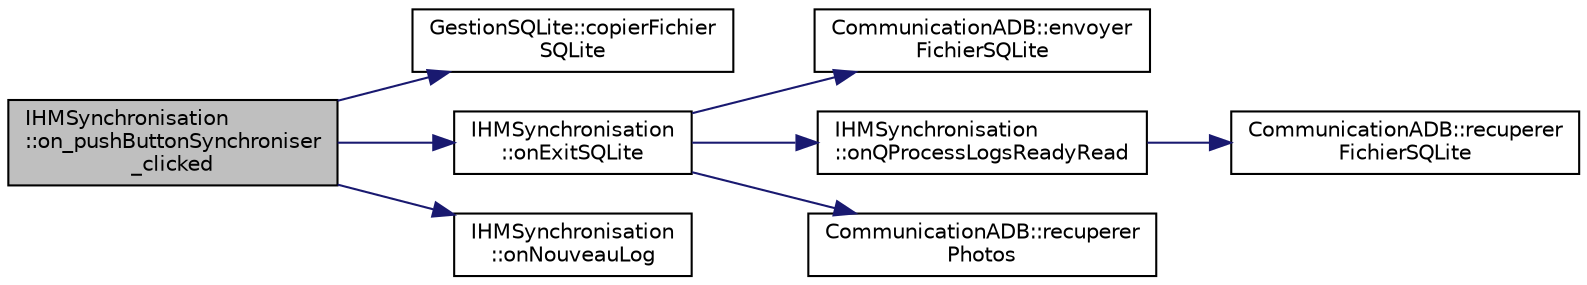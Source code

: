 digraph "IHMSynchronisation::on_pushButtonSynchroniser_clicked"
{
 // LATEX_PDF_SIZE
  edge [fontname="Helvetica",fontsize="10",labelfontname="Helvetica",labelfontsize="10"];
  node [fontname="Helvetica",fontsize="10",shape=record];
  rankdir="LR";
  Node1 [label="IHMSynchronisation\l::on_pushButtonSynchroniser\l_clicked",height=0.2,width=0.4,color="black", fillcolor="grey75", style="filled", fontcolor="black",tooltip="IHMSynchronisation::on_pushButtonSynchroniser_clicked Ce slot permet, quand le bouton de synchronisat..."];
  Node1 -> Node2 [color="midnightblue",fontsize="10",style="solid"];
  Node2 [label="GestionSQLite::copierFichier\lSQLite",height=0.2,width=0.4,color="black", fillcolor="white", style="filled",URL="$class_gestion_s_q_lite.html#adb9c73a81b525d91b8d027f9b260a4d4",tooltip="GestionSQLite::copierFichierSQLite Cette méthode permet de supprimer les fichiers issues d'une ancien..."];
  Node1 -> Node3 [color="midnightblue",fontsize="10",style="solid"];
  Node3 [label="IHMSynchronisation\l::onExitSQLite",height=0.2,width=0.4,color="black", fillcolor="white", style="filled",URL="$class_i_h_m_synchronisation.html#aea3f7929f2daaab84a9aed9a15656b0a",tooltip=" "];
  Node3 -> Node4 [color="midnightblue",fontsize="10",style="solid"];
  Node4 [label="CommunicationADB::envoyer\lFichierSQLite",height=0.2,width=0.4,color="black", fillcolor="white", style="filled",URL="$class_communication_a_d_b.html#ab98dd6902c91bf32ad823b27a70783b6",tooltip="CommunicationADB::envoyerFichierSQLite Cette méthode permet d'envoyer le fichier SQLite créé pour la ..."];
  Node3 -> Node5 [color="midnightblue",fontsize="10",style="solid"];
  Node5 [label="IHMSynchronisation\l::onQProcessLogsReadyRead",height=0.2,width=0.4,color="black", fillcolor="white", style="filled",URL="$class_i_h_m_synchronisation.html#ad9ffc47073e126d86e4f84be45f83724",tooltip="IHMSynchronisation::onQProcessLogsReadyRead Ce slot permet de lire les logs envoyés par le smartphone..."];
  Node5 -> Node6 [color="midnightblue",fontsize="10",style="solid"];
  Node6 [label="CommunicationADB::recuperer\lFichierSQLite",height=0.2,width=0.4,color="black", fillcolor="white", style="filled",URL="$class_communication_a_d_b.html#a8ca9a6f32735a665b9c61d45871f052a",tooltip="CommunicationADB::recupererFichierSQLite Cette méthode permet de récupérer le fichier SQLite créé pou..."];
  Node3 -> Node7 [color="midnightblue",fontsize="10",style="solid"];
  Node7 [label="CommunicationADB::recuperer\lPhotos",height=0.2,width=0.4,color="black", fillcolor="white", style="filled",URL="$class_communication_a_d_b.html#a304f58a7474318bffd2ae5a1a5c87711",tooltip="CommunicationADB::recupererPhotos Cette méthode permet de récupérer les photos prises avec l'applicat..."];
  Node1 -> Node8 [color="midnightblue",fontsize="10",style="solid"];
  Node8 [label="IHMSynchronisation\l::onNouveauLog",height=0.2,width=0.4,color="black", fillcolor="white", style="filled",URL="$class_i_h_m_synchronisation.html#a705dcf83133a03fd0e6577263eb600ce",tooltip="IHMSynchronisation::onNouveauLog Ce slot permet de récupérer les messages de la classe GestionSQLite ..."];
}
